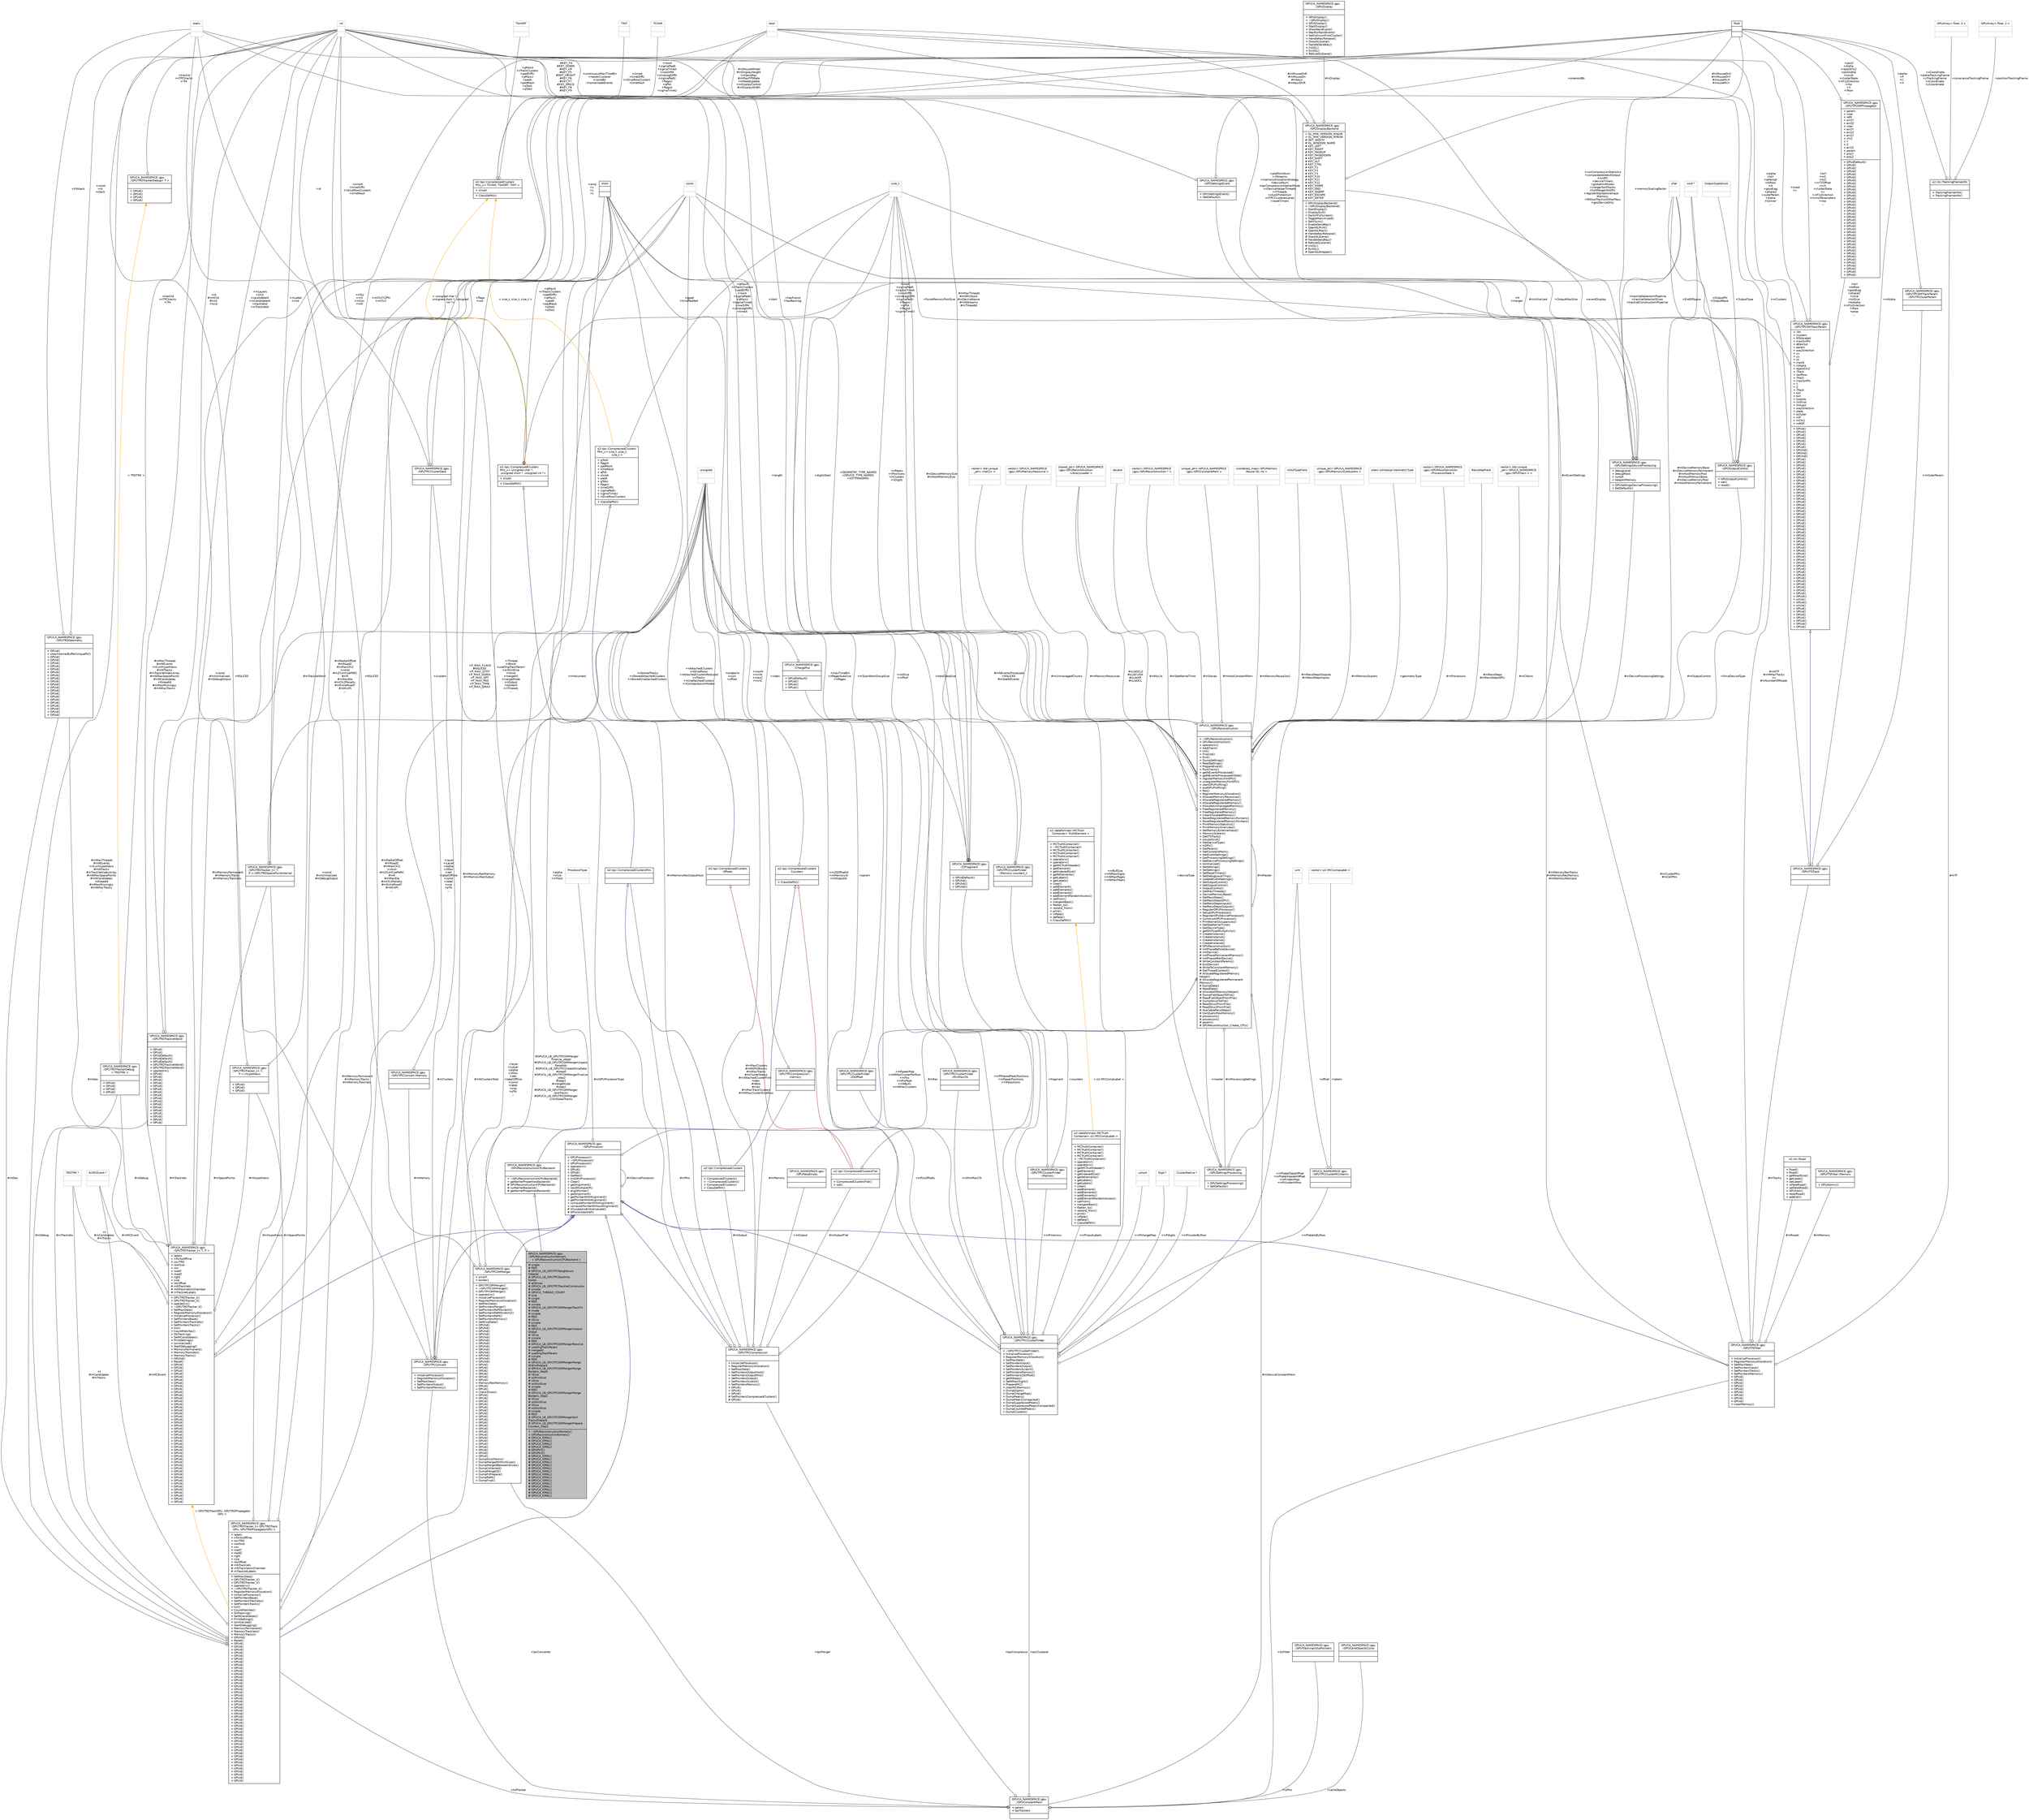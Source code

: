 digraph "GPUCA_NAMESPACE::gpu::GPUReconstructionKernels&lt; GPUReconstructionCPUBackend &gt;"
{
 // INTERACTIVE_SVG=YES
  bgcolor="transparent";
  edge [fontname="Helvetica",fontsize="10",labelfontname="Helvetica",labelfontsize="10"];
  node [fontname="Helvetica",fontsize="10",shape=record];
  Node10 [label="{GPUCA_NAMESPACE::gpu\l::GPUReconstructionKernels\l\< GPUReconstructionCPUBackend \>\n|# single\l# REG\l# GPUCA_LB_GPUTPCNeighbours\lCleaner\l# GPUCA_LB_GPUTPCStartHits\lSorter\l# allSlices\l# GPUCA_LB_GPUTPCTrackletConstructor\l# simple\l# GPUCA_THREAD_COUNT\l# size\l# single\l# REG\l# simple\l# GPUCA_LB_GPUTPCGMMergerTrackFit\l# mode\l# simple\l# REG\l# iSlice\l# simple\l# REG\l# GPUCA_LB_GPUTPCGMMergerUnpack\lGlobal\l# iSlice\l# simple\l# REG\l# GPUCA_LB_GPUTPCGMMergerResolve\l# useOrigTrackParam\l# mergeAll\l# useOrigTrackParam\l# simple\l# REG\l# GPUCA_LB_GPUTPCGMMergerMerge\lWithinPrepare\l# GPUCA_LB_GPUTPCGMMergerMerge\lBorders_step0\l# iSlice\l# withinSlice\l# iSlice\l# withinSlice\l# simple\l# REG\l# GPUCA_LB_GPUTPCGMMergerMerge\lBorders_step2\l# iSlice\l# withinSlice\l# iSlice\l# withinSlice\l# simple\l# REG\l# GPUCA_LB_GPUTPCGMMergerSort\lTracksPrepare\l# GPUCA_LB_GPUTPCGMMergerPrepare\lClusters_step1\l|+ ~GPUReconstructionKernels()\l+ GPUReconstructionKernels()\l# GPUCA_KRNL()\l# GPUCA_KRNL()\l# GPUCA_KRNL()\l# GPUCA_KRNL()\l# GPUPtr1()\l# GPUPtr2()\l# GPUCA_KRNL()\l# GPUCA_KRNL()\l# GPUCA_KRNL()\l# GPUCA_KRNL()\l# GPUCA_KRNL()\l# GPUCA_KRNL()\l# GPUCA_KRNL()\l# GPUCA_KRNL()\l# GPUCA_KRNL()\l# GPUCA_KRNL()\l# GPUCA_KRNL()\l# GPUCA_KRNL()\l# GPUCA_KRNL()\l# GPUCA_KRNL()\l}",height=0.2,width=0.4,color="black", fillcolor="grey75", style="filled", fontcolor="black"];
  Node11 -> Node10 [dir="back",color="midnightblue",fontsize="10",style="solid",arrowtail="onormal",fontname="Helvetica"];
  Node11 [label="{GPUCA_NAMESPACE::gpu\l::GPUReconstructionCPUBackend\n||+ ~GPUReconstructionCPUBackend()\l+ getKernelPropertiesBackend()\l# GPUReconstructionCPUBackend()\l# runKernelBackend()\l# getKernelPropertiesBackend()\l}",height=0.2,width=0.4,color="black",URL="$d2/d24/classGPUCA__NAMESPACE_1_1gpu_1_1GPUReconstructionCPUBackend.html"];
  Node12 -> Node11 [dir="back",color="midnightblue",fontsize="10",style="solid",arrowtail="onormal",fontname="Helvetica"];
  Node12 [label="{GPUCA_NAMESPACE::gpu\l::GPUReconstruction\n||+ ~GPUReconstruction()\l+ GPUReconstruction()\l+ operator=()\l+ AddChain()\l+ Init()\l+ Finalize()\l+ Exit()\l+ DumpSettings()\l+ ReadSettings()\l+ PrepareEvent()\l+ RunChains()\l+ getNEventsProcessed()\l+ getNEventsProcessedInStat()\l+ registerMemoryForGPU()\l+ unregisterMemoryForGPU()\l+ startGPUProfiling()\l+ endGPUProfiling()\l+ Res()\l+ RegisterMemoryAllocation()\l+ AllocateMemoryResources()\l+ AllocateRegisteredMemory()\l+ AllocateRegisteredMemory()\l+ AllocateUnmanagedMemory()\l+ FreeRegisteredMemory()\l+ FreeRegisteredMemory()\l+ ClearAllocatedMemory()\l+ ResetRegisteredMemoryPointers()\l+ ResetRegisteredMemoryPointers()\l+ PrintMemoryStatistics()\l+ PrintMemoryOverview()\l+ SetMemoryExternalInput()\l+ MemoryScalers()\l+ GetITSTraits()\l+ slavesExist()\l+ GetDeviceType()\l+ IsGPU()\l+ GetParam()\l+ GetConstantMem()\l+ GetEventSettings()\l+ GetProcessingSettings()\l+ GetDeviceProcessingSettings()\l+ IsInitialized()\l+ SetSettings()\l+ SetSettings()\l+ SetResetTimers()\l+ SetDebugLevelTmp()\l+ UpdateEventSettings()\l+ SetOutputControl()\l+ SetOutputControl()\l+ OutputControl()\l+ GetMaxThreads()\l+ DeviceMemoryBase()\l+ GetRecoSteps()\l+ GetRecoStepsGPU()\l+ GetRecoStepsInputs()\l+ GetRecoStepsOutputs()\l+ RegisterGPUProcessor()\l+ SetupGPUProcessor()\l+ RegisterGPUDeviceProcessor()\l+ ConstructGPUProcessor()\l+ PrintKernelOccupancies()\l+ GetStatKernelTime()\l+ GetDeviceType()\l+ getNIOTypeMultiplicity()\l+ CreateInstance()\l+ CreateInstance()\l+ CreateInstance()\l+ CreateInstance()\l# GPUReconstruction()\l# InitPhaseBeforeDevice()\l# InitDevice()\l# InitPhasePermanentMemory()\l# InitPhaseAfterDevice()\l# WriteConstantParams()\l# ExitDevice()\l# WriteToConstantMemory()\l# GetThreadContext()\l# AllocateRegisteredMemory\lHelper()\l# AllocateRegisteredPermanent\lMemory()\l# DumpData()\l# ReadData()\l# AllocateIOMemoryHelper()\l# DumpFlatObjectToFile()\l# ReadFlatObjectFromFile()\l# DumpStructToFile()\l# ReadStructFromFile()\l# ReadStructFromFile()\l# AvailableRecoSteps()\l# CanQueryMaxMemory()\l# processors()\l# processors()\l# param()\l# GPUReconstruction_Create_CPU()\l}",height=0.2,width=0.4,color="black",URL="$d6/df4/classGPUCA__NAMESPACE_1_1gpu_1_1GPUReconstruction.html"];
  Node13 -> Node12 [color="grey25",fontsize="10",style="solid",label=" #mUnmanagedChunks" ,arrowhead="odiamond",fontname="Helvetica"];
  Node13 [label="{vector\< std::unique\l_ptr\< char[]\> \>\n||}",height=0.2,width=0.4,color="grey75"];
  Node12 -> Node12 [color="grey25",fontsize="10",style="solid",label=" #mMaster" ,arrowhead="odiamond",fontname="Helvetica"];
  Node14 -> Node12 [color="grey25",fontsize="10",style="solid",label=" #mMemoryResources" ,arrowhead="odiamond",fontname="Helvetica"];
  Node14 [label="{vector\< GPUCA_NAMESPACE\l::gpu::GPUMemoryResource \>\n||}",height=0.2,width=0.4,color="grey75"];
  Node15 -> Node12 [color="grey25",fontsize="10",style="solid",label=" #sLibOCL2\n#sLibCUDA\n#sLibHIP\n#sLibOCL" ,arrowhead="odiamond",fontname="Helvetica"];
  Node15 [label="{shared_ptr\< GPUCA_NAMESPACE\l::gpu::GPUReconstruction\l::LibraryLoader \>\n||}",height=0.2,width=0.4,color="grey75"];
  Node16 -> Node12 [color="grey25",fontsize="10",style="solid",label=" #mStatKernelTime" ,arrowhead="odiamond",fontname="Helvetica"];
  Node16 [label="{double\n||}",height=0.2,width=0.4,color="grey75"];
  Node17 -> Node12 [color="grey25",fontsize="10",style="solid",label=" #mDeviceProcessingSettings" ,arrowhead="odiamond",fontname="Helvetica"];
  Node17 [label="{GPUCA_NAMESPACE::gpu\l::GPUSettingsDeviceProcessing\n|+ debugLevel\l+ debugMask\l+ runQA\l+ keepAllMemory\l|+ GPUSettingsDeviceProcessing()\l+ SetDefaults()\l}",height=0.2,width=0.4,color="black",URL="$dd/d45/structGPUCA__NAMESPACE_1_1gpu_1_1GPUSettingsDeviceProcessing.html"];
  Node18 -> Node17 [color="grey25",fontsize="10",style="solid",label=" +memoryScalingFactor" ,arrowhead="odiamond",fontname="Helvetica"];
  Node18 [label="{float\n||}",height=0.2,width=0.4,color="black",URL="$d4/dc3/classfloat.html"];
  Node19 -> Node17 [color="grey25",fontsize="10",style="solid",label=" +trackletSelectorInPipeline\n+trackletSelectorSlices\n+trackletConstructorInPipeline" ,arrowhead="odiamond",fontname="Helvetica"];
  Node19 [label="{char\n||}",height=0.2,width=0.4,color="grey75"];
  Node20 -> Node17 [color="grey25",fontsize="10",style="solid",label=" +forceMemoryPoolSize" ,arrowhead="odiamond",fontname="Helvetica"];
  Node20 [label="{size_t\n||}",height=0.2,width=0.4,color="grey75"];
  Node21 -> Node17 [color="grey25",fontsize="10",style="solid",label=" +platformNum\n+nStreams\n+memoryAllocationStrategy\n+deviceNum\n+tpcCompressionGatherMode\n+nDeviceHelperThreads\n+nThreads\n+stuckProtection\n+nTPCClustererLanes\n+resetTimers\n..." ,arrowhead="odiamond",fontname="Helvetica"];
  Node21 [label="{int\n||}",height=0.2,width=0.4,color="grey75"];
  Node22 -> Node17 [color="grey25",fontsize="10",style="solid",label=" +runCompressionStatistics\n+comparableDebutOutput\n+runMC\n+deviceTimers\n+globalInitMutex\n+mergerSortTracks\n+fullMergerOnGPU\n+registerStandaloneInput\lMemory\n+fitSlowTracksInOtherPass\n+gpuDeviceOnly\n..." ,arrowhead="odiamond",fontname="Helvetica"];
  Node22 [label="{bool\n||}",height=0.2,width=0.4,color="grey75"];
  Node23 -> Node17 [color="grey25",fontsize="10",style="solid",label=" +eventDisplay" ,arrowhead="odiamond",fontname="Helvetica"];
  Node23 [label="{GPUCA_NAMESPACE::gpu\l::GPUDisplayBackend\n|+ GL_MIN_VERSION_MAJOR\l+ GL_MIN_VERSION_MINOR\l# INIT_WIDTH\l# GL_WINDOW_NAME\l# KEY_LEFT\l# KEY_RIGHT\l# KEY_PAGEUP\l# KEY_PAGEDOWN\l# KEY_SHIFT\l# KEY_ALT\l# KEY_CTRL\l# KEY_F1\l# KEY_F2\l# KEY_F3\l# KEY_F10\l# KEY_F11\l# KEY_F12\l# KEY_HOME\l# KEY_END\l# KEY_INSERT\l# KEY_ESCAPE\l# KEY_ENTER\l|+ GPUDisplayBackend()\l+ ~GPUDisplayBackend()\l+ StartDisplay()\l+ DisplayExit()\l+ SwitchFullscreen()\l+ ToggleMaximized()\l+ SetVSync()\l+ EnableSendKey()\l+ OpenGLPrint()\l# OpenGLMain()\l# HandleKeyRelease()\l# DrawGLScene()\l# HandleSendKey()\l# ReSizeGLScene()\l# InitGL()\l# ExitGL()\l# OpenGLWrapper()\l}",height=0.2,width=0.4,color="black",URL="$d6/d42/classGPUCA__NAMESPACE_1_1gpu_1_1GPUDisplayBackend.html"];
  Node18 -> Node23 [color="grey25",fontsize="10",style="solid",label=" #mMouseDnX\n#mMouseDnY\n#mouseMvX\n#mouseMvY" ,arrowhead="odiamond",fontname="Helvetica"];
  Node24 -> Node23 [color="grey25",fontsize="10",style="solid",label=" #mDisplay" ,arrowhead="odiamond",fontname="Helvetica"];
  Node24 [label="{GPUCA_NAMESPACE::gpu\l::GPUDisplay\n||+ GPUDisplay()\l+ ~GPUDisplay()\l+ GPUDisplay()\l+ StartDisplay()\l+ ShowNextEvent()\l+ WaitForNextEvent()\l+ SetCollisionFirstCluster()\l+ HandleKeyRelease()\l+ DrawGLScene()\l+ HandleSendKey()\l+ InitGL()\l+ ExitGL()\l+ ReSizeGLScene()\l}",height=0.2,width=0.4,color="black",URL="$d9/dda/classGPUCA__NAMESPACE_1_1gpu_1_1GPUDisplay.html"];
  Node21 -> Node23 [color="grey25",fontsize="10",style="solid",label=" #mMouseWheel\n#mDisplayHeight\n+mSendKey\n#mMaxFPSRate\n+mNeedUpdate\n+mDisplayControl\n#mDisplayWidth" ,arrowhead="odiamond",fontname="Helvetica"];
  Node22 -> Node23 [color="grey25",fontsize="10",style="solid",label=" #mMouseDnR\n#mMouseDn\n#mKeys\n#mKeysShift" ,arrowhead="odiamond",fontname="Helvetica"];
  Node25 -> Node23 [color="grey25",fontsize="10",style="solid",label=" #KEY_F4\n#KEY_DOWN\n#KEY_UP\n#KEY_F5\n#INIT_HEIGHT\n#KEY_F6\n#KEY_F7\n#KEY_SPACE\n#KEY_F8\n#KEY_F9\n..." ,arrowhead="odiamond",fontname="Helvetica"];
  Node25 [label="{static\n||}",height=0.2,width=0.4,color="grey75"];
  Node26 -> Node12 [color="grey25",fontsize="10",style="solid",label=" #mSlaves" ,arrowhead="odiamond",fontname="Helvetica"];
  Node26 [label="{vector\< GPUCA_NAMESPACE\l::gpu::GPUReconstruction * \>\n||}",height=0.2,width=0.4,color="grey75"];
  Node27 -> Node12 [color="grey25",fontsize="10",style="solid",label=" #mHostConstantMem" ,arrowhead="odiamond",fontname="Helvetica"];
  Node27 [label="{unique_ptr\< GPUCA_NAMESPACE\l::gpu::GPUConstantMem \>\n||}",height=0.2,width=0.4,color="grey75"];
  Node28 -> Node12 [color="grey25",fontsize="10",style="solid",label=" #mMemoryReuse1to1" ,arrowhead="odiamond",fontname="Helvetica"];
  Node28 [label="{unordered_map\< GPUMemory\lReuse::ID, int \>\n||}",height=0.2,width=0.4,color="grey75"];
  Node29 -> Node12 [color="grey25",fontsize="10",style="solid",label=" #mRecoStepsOutputs\n#mRecoStepsInputs" ,arrowhead="odiamond",fontname="Helvetica"];
  Node29 [label="{InOutTypeField\n||}",height=0.2,width=0.4,color="grey75"];
  Node30 -> Node12 [color="grey25",fontsize="10",style="solid",label=" #mMemoryScalers" ,arrowhead="odiamond",fontname="Helvetica"];
  Node30 [label="{unique_ptr\< GPUCA_NAMESPACE\l::gpu::GPUMemorySizeScalers \>\n||}",height=0.2,width=0.4,color="grey75"];
  Node31 -> Node12 [color="grey25",fontsize="10",style="solid",label=" #mOutputControl" ,arrowhead="odiamond",fontname="Helvetica"];
  Node31 [label="{GPUCA_NAMESPACE::gpu\l::GPUOutputControl\n||+ GPUOutputControl()\l+ set()\l+ reset()\l}",height=0.2,width=0.4,color="black",URL="$d4/d7c/structGPUCA__NAMESPACE_1_1gpu_1_1GPUOutputControl.html"];
  Node19 -> Node31 [color="grey25",fontsize="10",style="solid",label=" +EndOfSpace" ,arrowhead="odiamond",fontname="Helvetica"];
  Node20 -> Node31 [color="grey25",fontsize="10",style="solid",label=" +OutputMaxSize" ,arrowhead="odiamond",fontname="Helvetica"];
  Node32 -> Node31 [color="grey25",fontsize="10",style="solid",label=" +OutputType" ,arrowhead="odiamond",fontname="Helvetica"];
  Node32 [label="{OutputTypeStruct\n||}",height=0.2,width=0.4,color="grey75"];
  Node33 -> Node31 [color="grey25",fontsize="10",style="solid",label=" +OutputPtr\n+OutputBase" ,arrowhead="odiamond",fontname="Helvetica"];
  Node33 [label="{void *\n||}",height=0.2,width=0.4,color="grey75"];
  Node15 -> Node12 [color="grey25",fontsize="10",style="solid",label=" #mMyLib" ,arrowhead="odiamond",fontname="Helvetica"];
  Node34 -> Node12 [color="grey25",fontsize="10",style="solid",label=" #mEventSettings" ,arrowhead="odiamond",fontname="Helvetica"];
  Node34 [label="{GPUCA_NAMESPACE::gpu\l::GPUSettingsEvent\n||+ GPUSettingsEvent()\l+ SetDefaults()\l}",height=0.2,width=0.4,color="black",URL="$d0/d50/structGPUCA__NAMESPACE_1_1gpu_1_1GPUSettingsEvent.html"];
  Node18 -> Node34 [color="grey25",fontsize="10",style="solid",label=" +solenoidBz" ,arrowhead="odiamond",fontname="Helvetica"];
  Node21 -> Node34 [color="grey25",fontsize="10",style="solid",label=" +continuousMaxTimeBin\n+needsClusterer\n+constBz\n+homemadeEvents" ,arrowhead="odiamond",fontname="Helvetica"];
  Node20 -> Node12 [color="grey25",fontsize="10",style="solid",label=" #mDeviceMemorySize\n#mHostMemorySize" ,arrowhead="odiamond",fontname="Helvetica"];
  Node35 -> Node12 [color="grey25",fontsize="10",style="solid",label=" #mDeviceConstantMem" ,arrowhead="odiamond",fontname="Helvetica"];
  Node35 [label="{GPUCA_NAMESPACE::gpu\l::GPUConstantMem\n|+ param\l+ tpcTrackers\l|}",height=0.2,width=0.4,color="black",URL="$dc/d57/structGPUCA__NAMESPACE_1_1gpu_1_1GPUConstantMem.html"];
  Node36 -> Node35 [color="grey25",fontsize="10",style="solid",label=" +tpcClusterer" ,arrowhead="odiamond",fontname="Helvetica"];
  Node36 [label="{GPUCA_NAMESPACE::gpu\l::GPUTPCClusterFinder\n||+ ~GPUTPCClusterFinder()\l+ InitializeProcessor()\l+ RegisterMemoryAllocation()\l+ SetMaxData()\l+ SetPointersInput()\l+ SetPointersOutput()\l+ SetPointersScratch()\l+ SetPointersMemory()\l+ SetPointersZSOffset()\l+ getNSteps()\l+ SetNMaxDigits()\l+ PrepareMC()\l+ clearMCMemory()\l+ DumpDigits()\l+ DumpChargeMap()\l+ DumpPeaks()\l+ DumpPeaksCompacted()\l+ DumpSuppressedPeaks()\l+ DumpSuppressedPeaksCompacted()\l+ DumpCountedPeaks()\l+ DumpClusters()\l}",height=0.2,width=0.4,color="black",URL="$da/dac/classGPUCA__NAMESPACE_1_1gpu_1_1GPUTPCClusterFinder.html"];
  Node37 -> Node36 [dir="back",color="midnightblue",fontsize="10",style="solid",arrowtail="onormal",fontname="Helvetica"];
  Node37 [label="{GPUCA_NAMESPACE::gpu\l::GPUProcessor\n||+ GPUProcessor()\l+ ~GPUProcessor()\l+ GPUProcessor()\l+ operator=()\l+ GPUd()\l+ GPUd()\l+ GetRec()\l+ InitGPUProcessor()\l+ Clear()\l+ getAlignment()\l+ nextMultipleOf()\l+ alignPointer()\l+ getAlignment()\l+ getPointerWithAlignment()\l+ getPointerWithAlignment()\l+ computePointerWithAlignment()\l+ computePointerWithoutAlignment()\l# AllocateAndInitializeLate()\l# GPUconstantref()\l}",height=0.2,width=0.4,color="black",URL="$d0/dd7/classGPUCA__NAMESPACE_1_1gpu_1_1GPUProcessor.html"];
  Node12 -> Node37 [color="grey25",fontsize="10",style="solid",label=" #mRec" ,arrowhead="odiamond",fontname="Helvetica"];
  Node37 -> Node37 [color="grey25",fontsize="10",style="solid",label=" #mDeviceProcessor" ,arrowhead="odiamond",fontname="Helvetica"];
  Node38 -> Node37 [color="grey25",fontsize="10",style="solid",label=" #mGPUProcessorType" ,arrowhead="odiamond",fontname="Helvetica"];
  Node38 [label="{ProcessorType\n||}",height=0.2,width=0.4,color="grey75"];
  Node39 -> Node36 [color="grey25",fontsize="10",style="solid",label=" +mMinMaxCN" ,arrowhead="odiamond",fontname="Helvetica"];
  Node39 [label="{GPUCA_NAMESPACE::gpu\l::GPUTPCClusterFinder\l::MinMaxCN\n||}",height=0.2,width=0.4,color="black",URL="$dc/dc6/structGPUCA__NAMESPACE_1_1gpu_1_1GPUTPCClusterFinder_1_1MinMaxCN.html"];
  Node40 -> Node39 [color="grey25",fontsize="10",style="solid",label=" +maxN\n+minN\n+maxC\n+minC" ,arrowhead="odiamond",fontname="Helvetica"];
  Node40 [label="{unsigned\n||}",height=0.2,width=0.4,color="grey75"];
  Node41 -> Node36 [color="grey25",fontsize="10",style="solid",label=" +mPmemory" ,arrowhead="odiamond",fontname="Helvetica"];
  Node41 [label="{GPUCA_NAMESPACE::gpu\l::GPUTPCClusterFinder\l::Memory\n||}",height=0.2,width=0.4,color="black",URL="$d6/d9c/structGPUCA__NAMESPACE_1_1gpu_1_1GPUTPCClusterFinder_1_1Memory.html"];
  Node42 -> Node41 [color="grey25",fontsize="10",style="solid",label=" +counters" ,arrowhead="odiamond",fontname="Helvetica"];
  Node42 [label="{GPUCA_NAMESPACE::gpu\l::GPUTPCClusterFinder\l::Memory::counters_t\n||}",height=0.2,width=0.4,color="black",URL="$d6/d42/structGPUCA__NAMESPACE_1_1gpu_1_1GPUTPCClusterFinder_1_1Memory_1_1counters__t.html"];
  Node20 -> Node42 [color="grey25",fontsize="10",style="solid",label=" +nPeaks\n+nPositions\n+nClusters\n+nDigits" ,arrowhead="odiamond",fontname="Helvetica"];
  Node40 -> Node42 [color="grey25",fontsize="10",style="solid",label=" +maxTimeBin\n+nPagesSubslice\n+nPages" ,arrowhead="odiamond",fontname="Helvetica"];
  Node43 -> Node41 [color="grey25",fontsize="10",style="solid",label=" +fragment" ,arrowhead="odiamond",fontname="Helvetica"];
  Node43 [label="{GPUCA_NAMESPACE::gpu\l::CfFragment\n||+ GPUdDefault()\l+ GPUhd()\l+ GPUhdi()\l+ GPUhdi()\l}",height=0.2,width=0.4,color="black",URL="$db/d3d/structGPUCA__NAMESPACE_1_1gpu_1_1CfFragment.html"];
  Node44 -> Node43 [color="grey25",fontsize="10",style="solid",label=" +length" ,arrowhead="odiamond",fontname="Helvetica"];
  Node44 [label="{short\n||}",height=0.2,width=0.4,color="black",URL="$dc/d10/classshort.html"];
  Node20 -> Node43 [color="grey25",fontsize="10",style="solid",label=" +digitsStart" ,arrowhead="odiamond",fontname="Helvetica"];
  Node21 -> Node43 [color="grey25",fontsize="10",style="solid",label=" +start" ,arrowhead="odiamond",fontname="Helvetica"];
  Node22 -> Node43 [color="grey25",fontsize="10",style="solid",label=" +hasFuture\n+hasBacklog" ,arrowhead="odiamond",fontname="Helvetica"];
  Node40 -> Node43 [color="grey25",fontsize="10",style="solid",label=" +index" ,arrowhead="odiamond",fontname="Helvetica"];
  Node45 -> Node36 [color="grey25",fontsize="10",style="solid",label=" +mPfilteredPeakPositions\n+mPpeakPositions\n+mPpositions" ,arrowhead="odiamond",fontname="Helvetica"];
  Node45 [label="{GPUCA_NAMESPACE::gpu\l::ChargePos\n||+ GPUdDefault()\l+ GPUdi()\l+ GPUdi()\l+ GPUdi()\l}",height=0.2,width=0.4,color="black",URL="$dd/d68/structGPUCA__NAMESPACE_1_1gpu_1_1ChargePos.html"];
  Node44 -> Node45 [color="grey25",fontsize="10",style="solid",label=" +gpad\n+timePadded" ,arrowhead="odiamond",fontname="Helvetica"];
  Node44 -> Node36 [color="grey25",fontsize="10",style="solid",label=" +mZSOffsetId\n+mMemoryId\n+mOutputId" ,arrowhead="odiamond",fontname="Helvetica"];
  Node46 -> Node36 [color="grey25",fontsize="10",style="solid",label=" +mPinputLabels" ,arrowhead="odiamond",fontname="Helvetica"];
  Node46 [label="{o2::dataformats::MCTruth\lContainer\< o2::MCCompLabel \>\n||+ MCTruthContainer()\l+ MCTruthContainer()\l+ MCTruthContainer()\l+ MCTruthContainer()\l+ ~MCTruthContainer()\l+ operator=()\l+ operator=()\l+ getMCTruthHeader()\l+ getElement()\l+ getIndexedSize()\l+ getNElements()\l+ getLabels()\l+ getLabels()\l+ clear()\l+ addElement()\l+ addElements()\l+ addElements()\l+ addElementRandomAccess()\l+ setFrom()\l+ mergeAtBack()\l+ flatten_to()\l+ restore_from()\l+ print()\l+ inflate()\l+ deflate()\l+ ClassDefNV()\l}",height=0.2,width=0.4,color="black",URL="$dc/daa/classo2_1_1dataformats_1_1MCTruthContainer.html"];
  Node47 -> Node46 [dir="back",color="orange",fontsize="10",style="solid",label=" \< o2::MCCompLabel \>" ,fontname="Helvetica"];
  Node47 [label="{o2::dataformats::MCTruth\lContainer\< TruthElement \>\n||+ MCTruthContainer()\l+ ~MCTruthContainer()\l+ MCTruthContainer()\l+ MCTruthContainer()\l+ MCTruthContainer()\l+ operator=()\l+ operator=()\l+ getMCTruthHeader()\l+ getElement()\l+ getIndexedSize()\l+ getNElements()\l+ getLabels()\l+ getLabels()\l+ clear()\l+ addElement()\l+ addElements()\l+ addElements()\l+ addElementRandomAccess()\l+ setFrom()\l+ mergeAtBack()\l+ flatten_to()\l+ restore_from()\l+ print()\l+ inflate()\l+ deflate()\l+ ClassDefNV()\l}",height=0.2,width=0.4,color="black",URL="$dc/daa/classo2_1_1dataformats_1_1MCTruthContainer.html",tooltip="A container to hold and manage MC truth information/labels. "];
  Node20 -> Node36 [color="grey25",fontsize="10",style="solid",label=" +mBufSize\n+mNMaxDigits\n+mNMaxPages\n+mNMaxPeaks" ,arrowhead="odiamond",fontname="Helvetica"];
  Node48 -> Node36 [color="grey25",fontsize="10",style="solid",label=" +mPchargeMap" ,arrowhead="odiamond",fontname="Helvetica"];
  Node48 [label="{ushort\n||}",height=0.2,width=0.4,color="grey75"];
  Node49 -> Node36 [color="grey25",fontsize="10",style="solid",label=" +mPdigits" ,arrowhead="odiamond",fontname="Helvetica"];
  Node49 [label="{Digit *\n||}",height=0.2,width=0.4,color="grey75"];
  Node21 -> Node36 [color="grey25",fontsize="10",style="solid",label=" +mISlice\n+mPbuf" ,arrowhead="odiamond",fontname="Helvetica"];
  Node50 -> Node36 [color="grey25",fontsize="10",style="solid",label=" +mPzsOffsets" ,arrowhead="odiamond",fontname="Helvetica"];
  Node50 [label="{GPUCA_NAMESPACE::gpu\l::GPUTPCClusterFinder\l::ZSOffset\n||}",height=0.2,width=0.4,color="black",URL="$da/d0d/structGPUCA__NAMESPACE_1_1gpu_1_1GPUTPCClusterFinder_1_1ZSOffset.html"];
  Node40 -> Node50 [color="grey25",fontsize="10",style="solid",label=" +endpoint\n+num\n+offset" ,arrowhead="odiamond",fontname="Helvetica"];
  Node51 -> Node36 [color="grey25",fontsize="10",style="solid",label=" +mPlabelDataOffset\n+mPlabelHeaderOffset\n+mPindexMap\n+mPclusterInRow" ,arrowhead="odiamond",fontname="Helvetica"];
  Node51 [label="{uint\n||}",height=0.2,width=0.4,color="grey75"];
  Node25 -> Node36 [color="grey25",fontsize="10",style="solid",label=" +mScanWorkGroupSize" ,arrowhead="odiamond",fontname="Helvetica"];
  Node52 -> Node36 [color="grey25",fontsize="10",style="solid",label=" +mPclusterByRow" ,arrowhead="odiamond",fontname="Helvetica"];
  Node52 [label="{ClusterNative *\n||}",height=0.2,width=0.4,color="grey75"];
  Node40 -> Node36 [color="grey25",fontsize="10",style="solid",label=" +mPpeakMap\n+mNMaxClusterPerRow\n+mPzs\n+mPisPeak\n+mNBufs\n+mNMaxClusters" ,arrowhead="odiamond",fontname="Helvetica"];
  Node53 -> Node36 [color="grey25",fontsize="10",style="solid",label=" +mPlabelsByRow" ,arrowhead="odiamond",fontname="Helvetica"];
  Node53 [label="{GPUCA_NAMESPACE::gpu\l::GPUTPCClusterMCInterim\n||}",height=0.2,width=0.4,color="black",URL="$d4/d0e/structGPUCA__NAMESPACE_1_1gpu_1_1GPUTPCClusterMCInterim.html"];
  Node54 -> Node53 [color="grey25",fontsize="10",style="solid",label=" +labels" ,arrowhead="odiamond",fontname="Helvetica"];
  Node54 [label="{vector\< o2::MCCompLabel \>\n||}",height=0.2,width=0.4,color="grey75"];
  Node51 -> Node53 [color="grey25",fontsize="10",style="solid",label=" +offset" ,arrowhead="odiamond",fontname="Helvetica"];
  Node55 -> Node35 [color="grey25",fontsize="10",style="solid",label=" +itsFitter" ,arrowhead="odiamond",fontname="Helvetica"];
  Node55 [label="{GPUCA_NAMESPACE::gpu\l::GPUITSFitter\n||+ InitializeProcessor()\l+ RegisterMemoryAllocation()\l+ SetMaxData()\l+ SetPointersInput()\l+ SetPointersTracks()\l+ SetPointersMemory()\l+ GPUd()\l+ GPUd()\l+ GPUd()\l+ GPUd()\l+ GPUd()\l+ GPUd()\l+ GPUd()\l+ GPUd()\l+ GPUd()\l+ clearMemory()\l}",height=0.2,width=0.4,color="black",URL="$d8/df8/classGPUCA__NAMESPACE_1_1gpu_1_1GPUITSFitter.html"];
  Node37 -> Node55 [dir="back",color="midnightblue",fontsize="10",style="solid",arrowtail="onormal",fontname="Helvetica"];
  Node56 -> Node55 [color="grey25",fontsize="10",style="solid",label=" #mRoads" ,arrowhead="odiamond",fontname="Helvetica"];
  Node56 [label="{o2::its::Road\n||+ Road()\l+ Road()\l+ getRoadSize()\l+ getLabel()\l+ setLabel()\l+ isFakeRoad()\l+ setFakeRoad()\l+ GPUhdni()\l+ resetRoad()\l+ addCell()\l}",height=0.2,width=0.4,color="black",URL="$d2/d7f/classo2_1_1its_1_1Road.html"];
  Node57 -> Node55 [color="grey25",fontsize="10",style="solid",label=" #mMemory" ,arrowhead="odiamond",fontname="Helvetica"];
  Node57 [label="{GPUCA_NAMESPACE::gpu\l::GPUITSFitter::Memory\n||+ GPUAtomic()\l}",height=0.2,width=0.4,color="black",URL="$dc/ddc/structGPUCA__NAMESPACE_1_1gpu_1_1GPUITSFitter_1_1Memory.html"];
  Node58 -> Node55 [color="grey25",fontsize="10",style="solid",label=" #mTF" ,arrowhead="odiamond",fontname="Helvetica"];
  Node58 [label="{o2::its::TrackingFrameInfo\n||+ TrackingFrameInfo()\l+ TrackingFrameInfo()\l}",height=0.2,width=0.4,color="black",URL="$d2/d5f/structo2_1_1its_1_1TrackingFrameInfo.html"];
  Node59 -> Node58 [color="grey25",fontsize="10",style="solid",label=" +covarianceTrackingFrame" ,arrowhead="odiamond",fontname="Helvetica"];
  Node59 [label="{GPUArray\< float, 3 \>\n||}",height=0.2,width=0.4,color="grey75"];
  Node60 -> Node58 [color="grey25",fontsize="10",style="solid",label=" +positionTrackingFrame" ,arrowhead="odiamond",fontname="Helvetica"];
  Node60 [label="{GPUArray\< float, 2 \>\n||}",height=0.2,width=0.4,color="grey75"];
  Node18 -> Node58 [color="grey25",fontsize="10",style="solid",label=" +xCoordinate\n+alphaTrackingFrame\n+xTrackingFrame\n+zCoordinate\n+yCoordinate" ,arrowhead="odiamond",fontname="Helvetica"];
  Node44 -> Node55 [color="grey25",fontsize="10",style="solid",label=" #mMemoryResTracks\n#mMemoryResMemory\n#mMemoryResInput" ,arrowhead="odiamond",fontname="Helvetica"];
  Node21 -> Node55 [color="grey25",fontsize="10",style="solid",label=" #mNTF\n#mNMaxTracks\n+v\n#mNumberOfRoads" ,arrowhead="odiamond",fontname="Helvetica"];
  Node61 -> Node55 [color="grey25",fontsize="10",style="solid",label=" #mTracks" ,arrowhead="odiamond",fontname="Helvetica"];
  Node61 [label="{GPUCA_NAMESPACE::gpu\l::GPUITSTrack\n||}",height=0.2,width=0.4,color="black",URL="$dc/d9a/classGPUCA__NAMESPACE_1_1gpu_1_1GPUITSTrack.html"];
  Node62 -> Node61 [dir="back",color="midnightblue",fontsize="10",style="solid",arrowtail="onormal",fontname="Helvetica"];
  Node62 [label="{GPUCA_NAMESPACE::gpu\l::GPUTPCGMTrackParam\n|+ iTrk\l+ clusters\l+ NTolerated\l+ maxSinPhi\l+ dEdxOut\l+ param\l+ wayDirection\l+ xx\l+ yy\l+ zz\l+ maxN\l+ clAlpha\l+ rejectChi2\l+ iTrack\l+ lastRow\l+ iTrack\l+ maxSinPhi\l+ Y\l+ Z\l+ iTrack\l+ toX\l+ toX\l+ loopIdx\l+ ihitFirst\l+ ihitLast\l+ wayDirection\l+ state\l+ tzOuter\l+ mP\l+ mChi2\l+ mNDF\l|+ GPUd()\l+ GPUd()\l+ GPUd()\l+ GPUd()\l+ GPUd()\l+ GPUd()\l+ GPUd()\l+ GPUhd()\l+ GPUhd()\l+ GPUhd()\l+ GPUd()\l+ GPUd()\l+ GPUd()\l+ GPUd()\l+ GPUd()\l+ GPUd()\l+ GPUd()\l+ GPUd()\l+ GPUd()\l+ GPUd()\l+ GPUd()\l+ GPUd()\l+ GPUd()\l+ GPUd()\l+ GPUd()\l+ GPUd()\l+ GPUd()\l+ GPUd()\l+ GPUd()\l+ GPUd()\l+ GPUd()\l+ GPUd()\l+ GPUd()\l+ GPUd()\l+ GPUd()\l+ GPUd()\l+ GPUd()\l+ GPUd()\l+ GPUd()\l+ GPUd()\l+ GPUd()\l+ GPUd()\l+ GPUd()\l+ GPUd()\l+ GPUd()\l+ GPUd()\l+ GPUd()\l+ GPUd()\l+ GPUd()\l+ GPUd()\l+ GPUd()\l+ GPUd()\l+ GPUd()\l+ GPUd()\l+ GPUd()\l+ GPUdi()\l+ while()\l+ GPUdi()\l+ while()\l+ GPUd()\l+ GPUd()\l+ GPUd()\l+ GPUd()\l+ GPUdi()\l+ GPUdi()\l+ GPUd()\l}",height=0.2,width=0.4,color="black",URL="$df/df6/classGPUCA__NAMESPACE_1_1gpu_1_1GPUTPCGMTrackParam.html"];
  Node63 -> Node62 [color="grey25",fontsize="10",style="solid",label=" +toY\n+toRow\n+goodLeg\n+phase2\n+slice\n+toSlice\n+toAlpha\n+inFlyDirection\n+iRow\n+prop\n..." ,arrowhead="odiamond",fontname="Helvetica"];
  Node63 [label="{GPUCA_NAMESPACE::gpu\l::GPUTPCGMPropagator\n|+ param\l+ inter\l+ refit\l+ err2Y\l+ err2Z\l+ inter\l+ err2Y\l+ err2Z\l+ err2Y\l+ chiZ\l+ Y\l+ Z\l+ err2Z\l+ param\l+ projY\l+ projZ\l|+ GPUdDefault()\l+ GPUd()\l+ GPUd()\l+ GPUd()\l+ GPUd()\l+ GPUd()\l+ GPUd()\l+ GPUd()\l+ GPUd()\l+ GPUd()\l+ GPUd()\l+ GPUd()\l+ GPUd()\l+ GPUd()\l+ GPUd()\l+ GPUd()\l+ GPUd()\l+ GPUd()\l+ GPUd()\l+ GPUd()\l+ GPUd()\l+ GPUd()\l+ GPUd()\l+ GPUd()\l+ GPUd()\l+ GPUd()\l+ GPUd()\l+ GPUd()\l+ GPUd()\l+ GPUd()\l+ GPUd()\l+ GPUd()\l+ GPUd()\l+ GPUd()\l+ GPUd()\l+ GPUd()\l+ GPUd()\l+ GPUd()\l}",height=0.2,width=0.4,color="black",URL="$d8/d01/classGPUCA__NAMESPACE_1_1gpu_1_1GPUTPCGMPropagator.html"];
  Node18 -> Node63 [color="grey25",fontsize="10",style="solid",label=" +posZ\n+Alpha\n+rejectChi2\n+posAlpha\n+const\n+clusterState\n+inFlyDirection\n+rho\n+X\n+iRow\n..." ,arrowhead="odiamond",fontname="Helvetica"];
  Node18 -> Node62 [color="grey25",fontsize="10",style="solid",label=" +toY\n+mC\n+toZ\n+mTZOffset\n+mX\n+clusterState\n+v\n+inFlyDirection\n+mirrorParameters\n+row\n..." ,arrowhead="odiamond",fontname="Helvetica"];
  Node21 -> Node62 [color="grey25",fontsize="10",style="solid",label=" +alpha\n+toY\n+attempt\n+toRow\n+N\n+goodLeg\n+phase2\n+outerParam\n+Alpha\n+tzInner\n..." ,arrowhead="odiamond",fontname="Helvetica"];
  Node22 -> Node62 [color="grey25",fontsize="10",style="solid",label=" +mask\n+v" ,arrowhead="odiamond",fontname="Helvetica"];
  Node64 -> Node62 [color="grey25",fontsize="10",style="solid",label=" +N\n+merger" ,arrowhead="odiamond",fontname="Helvetica"];
  Node64 [label="{const\n||}",height=0.2,width=0.4,color="grey75"];
  Node18 -> Node61 [color="grey25",fontsize="10",style="solid",label=" +mAlpha" ,arrowhead="odiamond",fontname="Helvetica"];
  Node21 -> Node61 [color="grey25",fontsize="10",style="solid",label=" +mClusters" ,arrowhead="odiamond",fontname="Helvetica"];
  Node65 -> Node61 [color="grey25",fontsize="10",style="solid",label=" +mOuterParam" ,arrowhead="odiamond",fontname="Helvetica"];
  Node65 [label="{GPUCA_NAMESPACE::gpu\l::GPUTPCGMTrackParam\l::GPUTPCOuterParam\n||}",height=0.2,width=0.4,color="black",URL="$d3/d23/structGPUCA__NAMESPACE_1_1gpu_1_1GPUTPCGMTrackParam_1_1GPUTPCOuterParam.html"];
  Node18 -> Node65 [color="grey25",fontsize="10",style="solid",label=" +alpha\n+P\n+C\n+X" ,arrowhead="odiamond",fontname="Helvetica"];
  Node64 -> Node55 [color="grey25",fontsize="10",style="solid",label=" #mClusterPtrs\n#mCellPtrs" ,arrowhead="odiamond",fontname="Helvetica"];
  Node66 -> Node35 [color="grey25",fontsize="10",style="solid",label=" +ioPtrs" ,arrowhead="odiamond",fontname="Helvetica"];
  Node66 [label="{GPUCA_NAMESPACE::gpu\l::GPUTrackingInOutPointers\n||}",height=0.2,width=0.4,color="black",URL="$d2/d7f/structGPUCA__NAMESPACE_1_1gpu_1_1GPUTrackingInOutPointers.html"];
  Node67 -> Node35 [color="grey25",fontsize="10",style="solid",label=" +tpcConverter" ,arrowhead="odiamond",fontname="Helvetica"];
  Node67 [label="{GPUCA_NAMESPACE::gpu\l::GPUTPCConvert\n||+ InitializeProcessor()\l+ RegisterMemoryAllocation()\l+ SetMaxData()\l+ SetPointersOutput()\l+ SetPointersMemory()\l}",height=0.2,width=0.4,color="black",URL="$d3/d6f/classGPUCA__NAMESPACE_1_1gpu_1_1GPUTPCConvert.html"];
  Node37 -> Node67 [dir="back",color="midnightblue",fontsize="10",style="solid",arrowtail="onormal",fontname="Helvetica"];
  Node44 -> Node67 [color="grey25",fontsize="10",style="solid",label=" #mMemoryResMemory\n#mMemoryResOutput" ,arrowhead="odiamond",fontname="Helvetica"];
  Node68 -> Node67 [color="grey25",fontsize="10",style="solid",label=" #mClusters" ,arrowhead="odiamond",fontname="Helvetica"];
  Node68 [label="{GPUCA_NAMESPACE::gpu\l::GPUTPCClusterData\n||}",height=0.2,width=0.4,color="black",URL="$de/d16/structGPUCA__NAMESPACE_1_1gpu_1_1GPUTPCClusterData.html"];
  Node18 -> Node68 [color="grey25",fontsize="10",style="solid",label=" +amp\n+x\n+y\n+z" ,arrowhead="odiamond",fontname="Helvetica"];
  Node44 -> Node68 [color="grey25",fontsize="10",style="solid",label=" +flags\n+row" ,arrowhead="odiamond",fontname="Helvetica"];
  Node21 -> Node68 [color="grey25",fontsize="10",style="solid",label=" +id" ,arrowhead="odiamond",fontname="Helvetica"];
  Node69 -> Node67 [color="grey25",fontsize="10",style="solid",label=" #mMemory" ,arrowhead="odiamond",fontname="Helvetica"];
  Node69 [label="{GPUCA_NAMESPACE::gpu\l::GPUTPCConvert::Memory\n||}",height=0.2,width=0.4,color="black",URL="$d4/d0e/structGPUCA__NAMESPACE_1_1gpu_1_1GPUTPCConvert_1_1Memory.html"];
  Node68 -> Node69 [color="grey25",fontsize="10",style="solid",label=" +clusters" ,arrowhead="odiamond",fontname="Helvetica"];
  Node40 -> Node67 [color="grey25",fontsize="10",style="solid",label=" #mNClustersTotal" ,arrowhead="odiamond",fontname="Helvetica"];
  Node25 -> Node67 [color="grey25",fontsize="10",style="solid",label=" +NSLICES" ,arrowhead="odiamond",fontname="Helvetica"];
  Node70 -> Node35 [color="grey25",fontsize="10",style="solid",label=" +trdTracker" ,arrowhead="odiamond",fontname="Helvetica"];
  Node70 [label="{GPUCA_NAMESPACE::gpu\l::GPUTRDTracker_t\< GPUTRDTrack\lGPU, GPUTRDPropagatorGPU \>\n|+ labels\l+ nTrkltsOffline\l+ covTRD\l+ rowSize\l+ cov\l+ roadY\l+ roadZ\l+ right\l+ size\l+ idxOffset\l# mNTracklets\l# mNTrackletsInChamber\l# mTrackletLabels\l|+ SetMaxData()\l+ GPUTRDTracker_t()\l+ GPUTRDTracker_t()\l+ operator=()\l+ ~GPUTRDTracker_t()\l+ RegisterMemoryAllocation()\l+ InitializeProcessor()\l+ SetPointersBase()\l+ SetPointersTracklets()\l+ SetPointersTracks()\l+ Init()\l+ CountMatches()\l+ DoTracking()\l+ SetNCandidates()\l+ PrintSettings()\l+ IsInitialized()\l+ StartDebugging()\l+ MemoryPermanent()\l+ MemoryTracklets()\l+ MemoryTracks()\l+ GPUhd()\l+ Reset()\l+ GPUd()\l+ GPUd()\l+ GPUd()\l+ GPUd()\l+ GPUd()\l+ GPUd()\l+ GPUd()\l+ GPUd()\l+ GPUd()\l+ GPUd()\l+ GPUd()\l+ GPUd()\l+ GPUd()\l+ GPUd()\l+ GPUd()\l+ GPUd()\l+ GPUd()\l+ GPUd()\l+ GPUd()\l+ GPUd()\l+ GPUd()\l+ GPUd()\l+ GPUd()\l+ GPUd()\l+ GPUd()\l+ GPUd()\l+ GPUd()\l+ GPUd()\l+ GPUd()\l+ GPUd()\l+ GPUd()\l+ GPUd()\l+ GPUd()\l+ GPUd()\l+ GPUd()\l+ GPUd()\l+ GPUd()\l+ GPUd()\l+ GPUd()\l+ GPUd()\l+ GPUd()\l+ GPUd()\l+ GPUd()\l+ GPUd()\l+ GPUd()\l+ GPUd()\l}",height=0.2,width=0.4,color="black",URL="$db/db5/classGPUCA__NAMESPACE_1_1gpu_1_1GPUTRDTracker__t.html"];
  Node37 -> Node70 [dir="back",color="midnightblue",fontsize="10",style="solid",arrowtail="onormal",fontname="Helvetica"];
  Node71 -> Node70 [color="grey25",fontsize="10",style="solid",label=" #mDebug" ,arrowhead="odiamond",fontname="Helvetica"];
  Node71 [label="{GPUCA_NAMESPACE::gpu\l::GPUTRDTrackerDebug\l\< TRDTRK \>\n||+ GPUd()\l+ GPUd()\l+ GPUd()\l+ GPUd()\l}",height=0.2,width=0.4,color="black",URL="$dd/d07/classGPUCA__NAMESPACE_1_1gpu_1_1GPUTRDTrackerDebug.html"];
  Node21 -> Node71 [color="grey25",fontsize="10",style="solid",label=" +trackId\n+nTPCtracks\n+iTrk" ,arrowhead="odiamond",fontname="Helvetica"];
  Node72 -> Node71 [dir="back",color="orange",fontsize="10",style="solid",label=" \< TRDTRK \>" ,fontname="Helvetica"];
  Node72 [label="{GPUCA_NAMESPACE::gpu\l::GPUTRDTrackerDebug\< T \>\n||+ GPUd()\l+ GPUd()\l+ GPUd()\l+ GPUd()\l}",height=0.2,width=0.4,color="black",URL="$dd/d07/classGPUCA__NAMESPACE_1_1gpu_1_1GPUTRDTrackerDebug.html"];
  Node21 -> Node72 [color="grey25",fontsize="10",style="solid",label=" +trackId\n+nTPCtracks\n+iTrk" ,arrowhead="odiamond",fontname="Helvetica"];
  Node73 -> Node70 [color="grey25",fontsize="10",style="solid",label=" #mGeo" ,arrowhead="odiamond",fontname="Helvetica"];
  Node73 [label="{GPUCA_NAMESPACE::gpu\l::GPUTRDGeometry\n||+ GPUd()\l+ clearInternalBufferUniquePtr()\l+ GPUd()\l+ GPUd()\l+ GPUd()\l+ GPUd()\l+ GPUd()\l+ GPUd()\l+ GPUd()\l+ GPUd()\l+ GPUd()\l+ GPUd()\l+ GPUd()\l+ GPUd()\l+ GPUd()\l+ GPUd()\l+ GPUd()\l+ GPUd()\l+ GPUd()\l+ GPUd()\l+ GPUd()\l+ GPUd()\l}",height=0.2,width=0.4,color="black",URL="$d8/d19/classGPUCA__NAMESPACE_1_1gpu_1_1GPUTRDGeometry.html"];
  Node21 -> Node73 [color="grey25",fontsize="10",style="solid",label=" +const\n+st\n+stack" ,arrowhead="odiamond",fontname="Helvetica"];
  Node25 -> Node73 [color="grey25",fontsize="10",style="solid",label=" +kNstack" ,arrowhead="odiamond",fontname="Helvetica"];
  Node74 -> Node70 [color="grey25",fontsize="10",style="solid",label=" #mTracklets" ,arrowhead="odiamond",fontname="Helvetica"];
  Node74 [label="{GPUCA_NAMESPACE::gpu\l::GPUTRDTrackletWord\n||+ GPUd()\l+ GPUd()\l+ GPUdDefault()\l+ GPUdDefault()\l+ GPUdDefault()\l+ GPUTRDTrackletWord()\l+ GPUTRDTrackletWord()\l+ operator=()\l+ GPUd()\l+ GPUd()\l+ GPUd()\l+ GPUd()\l+ GPUd()\l+ GPUd()\l+ GPUd()\l+ GPUd()\l+ GPUd()\l+ GPUd()\l+ GPUd()\l+ GPUd()\l+ GPUd()\l+ GPUd()\l+ GPUd()\l+ GPUd()\l+ GPUd()\l}",height=0.2,width=0.4,color="black",URL="$d6/d2b/classGPUCA__NAMESPACE_1_1gpu_1_1GPUTRDTrackletWord.html"];
  Node21 -> Node74 [color="grey25",fontsize="10",style="solid",label=" +id\n#mHCId\n#mId\n+hcid" ,arrowhead="odiamond",fontname="Helvetica"];
  Node40 -> Node74 [color="grey25",fontsize="10",style="solid",label=" #mTrackletWord" ,arrowhead="odiamond",fontname="Helvetica"];
  Node75 -> Node70 [color="grey25",fontsize="10",style="solid",label=" #mHypothesis" ,arrowhead="odiamond",fontname="Helvetica"];
  Node75 [label="{GPUCA_NAMESPACE::gpu\l::GPUTRDTracker_t\< T,\l P \>::Hypothesis\n||+ GPUd()\l+ GPUd()\l+ GPUd()\l}",height=0.2,width=0.4,color="black",URL="$d5/dab/structGPUCA__NAMESPACE_1_1gpu_1_1GPUTRDTracker__t_1_1Hypothesis.html"];
  Node18 -> Node75 [color="grey25",fontsize="10",style="solid",label=" +mChi2YZPhi\n+mChi2" ,arrowhead="odiamond",fontname="Helvetica"];
  Node21 -> Node75 [color="grey25",fontsize="10",style="solid",label=" +mLayers\n+chi2\n+candidateId\n+mCandidateId\n+trackletId\n+mTrackletId" ,arrowhead="odiamond",fontname="Helvetica"];
  Node44 -> Node70 [color="grey25",fontsize="10",style="solid",label=" #mMemoryPermanent\n#mMemoryTracks\n#mMemoryTracklets" ,arrowhead="odiamond",fontname="Helvetica"];
  Node18 -> Node70 [color="grey25",fontsize="10",style="solid",label=" #mRadialOffset\n#mRoadZ\n#mMaxChi2\n+const\n#mZCorrCoefNRC\n#mR\n#mMaxEta\n#mChi2Penalty\n#mExtraRoadY\n#mMinPt\n..." ,arrowhead="odiamond",fontname="Helvetica"];
  Node76 -> Node70 [color="grey25",fontsize="10",style="solid",label=" +t\n#mCandidates\n#mTracks" ,arrowhead="odiamond",fontname="Helvetica"];
  Node76 [label="{TRDTRK *\n||}",height=0.2,width=0.4,color="grey75"];
  Node21 -> Node70 [color="grey25",fontsize="10",style="solid",label=" #mMaxThreads\n#mNEvents\n+nCurrHypothesis\n#mNTracks\n#mTrackletIndexArray\n#mNMaxSpacePoints\n#mNCandidates\n+threadId\n#mMaxMissingLy\n#mNMaxTracks\n..." ,arrowhead="odiamond",fontname="Helvetica"];
  Node22 -> Node70 [color="grey25",fontsize="10",style="solid",label=" +const\n#mIsInitialized\n#mDebugOutput" ,arrowhead="odiamond",fontname="Helvetica"];
  Node64 -> Node70 [color="grey25",fontsize="10",style="solid",label=" +layer\n+iLayer\n+alpha\n+zMax\n+det\n+labelOffline\n+const\n+label\n+snp\n+pTrk\n..." ,arrowhead="odiamond",fontname="Helvetica"];
  Node77 -> Node70 [color="grey25",fontsize="10",style="solid",label=" #mMCEvent" ,arrowhead="odiamond",fontname="Helvetica"];
  Node77 [label="{AliMCEvent *\n||}",height=0.2,width=0.4,color="grey75"];
  Node78 -> Node70 [color="grey25",fontsize="10",style="solid",label=" #mSpacePoints" ,arrowhead="odiamond",fontname="Helvetica"];
  Node78 [label="{GPUCA_NAMESPACE::gpu\l::GPUTRDTracker_t\< T,\l P \>::GPUTRDSpacePointInternal\n||}",height=0.2,width=0.4,color="black",URL="$db/dd7/structGPUCA__NAMESPACE_1_1gpu_1_1GPUTRDTracker__t_1_1GPUTRDSpacePointInternal.html"];
  Node18 -> Node78 [color="grey25",fontsize="10",style="solid",label=" +mDy\n+mX\n+mCov\n+mR" ,arrowhead="odiamond",fontname="Helvetica"];
  Node21 -> Node78 [color="grey25",fontsize="10",style="solid",label=" +mLabel\n+mId" ,arrowhead="odiamond",fontname="Helvetica"];
  Node40 -> Node78 [color="grey25",fontsize="10",style="solid",label=" +mVolumeId" ,arrowhead="odiamond",fontname="Helvetica"];
  Node79 -> Node70 [dir="back",color="orange",fontsize="10",style="solid",label=" \< GPUTRDTrackGPU, GPUTRDPropagator\lGPU \>" ,fontname="Helvetica"];
  Node79 [label="{GPUCA_NAMESPACE::gpu\l::GPUTRDTracker_t\< T, P \>\n|+ labels\l+ nTrkltsOffline\l+ covTRD\l+ rowSize\l+ cov\l+ roadY\l+ roadZ\l+ right\l+ size\l+ idxOffset\l# mNTracklets\l# mNTrackletsInChamber\l# mTrackletLabels\l|+ GPUTRDTracker_t()\l+ GPUTRDTracker_t()\l+ operator=()\l+ ~GPUTRDTracker_t()\l+ SetMaxData()\l+ RegisterMemoryAllocation()\l+ InitializeProcessor()\l+ SetPointersBase()\l+ SetPointersTracklets()\l+ SetPointersTracks()\l+ Init()\l+ CountMatches()\l+ DoTracking()\l+ SetNCandidates()\l+ PrintSettings()\l+ IsInitialized()\l+ StartDebugging()\l+ MemoryPermanent()\l+ MemoryTracklets()\l+ MemoryTracks()\l+ GPUhd()\l+ Reset()\l+ GPUd()\l+ GPUd()\l+ GPUd()\l+ GPUd()\l+ GPUd()\l+ GPUd()\l+ GPUd()\l+ GPUd()\l+ GPUd()\l+ GPUd()\l+ GPUd()\l+ GPUd()\l+ GPUd()\l+ GPUd()\l+ GPUd()\l+ GPUd()\l+ GPUd()\l+ GPUd()\l+ GPUd()\l+ GPUd()\l+ GPUd()\l+ GPUd()\l+ GPUd()\l+ GPUd()\l+ GPUd()\l+ GPUd()\l+ GPUd()\l+ GPUd()\l+ GPUd()\l+ GPUd()\l+ GPUd()\l+ GPUd()\l+ GPUd()\l+ GPUd()\l+ GPUd()\l+ GPUd()\l+ GPUd()\l+ GPUd()\l+ GPUd()\l+ GPUd()\l+ GPUd()\l+ GPUd()\l+ GPUd()\l+ GPUd()\l+ GPUd()\l+ GPUd()\l}",height=0.2,width=0.4,color="black",URL="$db/db5/classGPUCA__NAMESPACE_1_1gpu_1_1GPUTRDTracker__t.html"];
  Node37 -> Node79 [dir="back",color="midnightblue",fontsize="10",style="solid",arrowtail="onormal",fontname="Helvetica"];
  Node71 -> Node79 [color="grey25",fontsize="10",style="solid",label=" #mDebug" ,arrowhead="odiamond",fontname="Helvetica"];
  Node73 -> Node79 [color="grey25",fontsize="10",style="solid",label=" #mGeo" ,arrowhead="odiamond",fontname="Helvetica"];
  Node74 -> Node79 [color="grey25",fontsize="10",style="solid",label=" #mTracklets" ,arrowhead="odiamond",fontname="Helvetica"];
  Node75 -> Node79 [color="grey25",fontsize="10",style="solid",label=" #mHypothesis" ,arrowhead="odiamond",fontname="Helvetica"];
  Node44 -> Node79 [color="grey25",fontsize="10",style="solid",label=" #mMemoryPermanent\n#mMemoryTracks\n#mMemoryTracklets" ,arrowhead="odiamond",fontname="Helvetica"];
  Node18 -> Node79 [color="grey25",fontsize="10",style="solid",label=" #mRadialOffset\n#mRoadZ\n#mMaxChi2\n+const\n#mZCorrCoefNRC\n#mR\n#mMaxEta\n#mChi2Penalty\n#mExtraRoadY\n#mMinPt\n..." ,arrowhead="odiamond",fontname="Helvetica"];
  Node76 -> Node79 [color="grey25",fontsize="10",style="solid",label=" +t\n#mCandidates\n#mTracks" ,arrowhead="odiamond",fontname="Helvetica"];
  Node21 -> Node79 [color="grey25",fontsize="10",style="solid",label=" #mMaxThreads\n#mNEvents\n+nCurrHypothesis\n#mNTracks\n#mTrackletIndexArray\n#mNMaxSpacePoints\n#mNCandidates\n+threadId\n#mMaxMissingLy\n#mNMaxTracks\n..." ,arrowhead="odiamond",fontname="Helvetica"];
  Node22 -> Node79 [color="grey25",fontsize="10",style="solid",label=" +const\n#mIsInitialized\n#mDebugOutput" ,arrowhead="odiamond",fontname="Helvetica"];
  Node64 -> Node79 [color="grey25",fontsize="10",style="solid",label=" +layer\n+iLayer\n+alpha\n+zMax\n+det\n+labelOffline\n+const\n+label\n+snp\n+pTrk\n..." ,arrowhead="odiamond",fontname="Helvetica"];
  Node77 -> Node79 [color="grey25",fontsize="10",style="solid",label=" #mMCEvent" ,arrowhead="odiamond",fontname="Helvetica"];
  Node78 -> Node79 [color="grey25",fontsize="10",style="solid",label=" #mSpacePoints" ,arrowhead="odiamond",fontname="Helvetica"];
  Node80 -> Node35 [color="grey25",fontsize="10",style="solid",label=" +calibObjects" ,arrowhead="odiamond",fontname="Helvetica"];
  Node80 [label="{GPUCA_NAMESPACE::gpu\l::GPUCalibObjectsConst\n||}",height=0.2,width=0.4,color="black",URL="$d5/d6e/structGPUCA__NAMESPACE_1_1gpu_1_1GPUCalibObjectsConst.html"];
  Node81 -> Node35 [color="grey25",fontsize="10",style="solid",label=" +tpcCompressor" ,arrowhead="odiamond",fontname="Helvetica"];
  Node81 [label="{GPUCA_NAMESPACE::gpu\l::GPUTPCCompression\n||+ InitializeProcessor()\l+ RegisterMemoryAllocation()\l+ SetMaxData()\l+ SetPointersOutputHost()\l+ SetPointersOutputPtrs()\l+ SetPointersOutput()\l+ SetPointersScratch()\l+ SetPointersMemory()\l+ GPUd()\l+ GPUd()\l+ GPUd()\l# SetPointersCompressedClusters()\l# GPUd()\l}",height=0.2,width=0.4,color="black",URL="$d0/da0/classGPUCA__NAMESPACE_1_1gpu_1_1GPUTPCCompression.html"];
  Node37 -> Node81 [dir="back",color="midnightblue",fontsize="10",style="solid",arrowtail="onormal",fontname="Helvetica"];
  Node82 -> Node81 [color="grey25",fontsize="10",style="solid",label=" #mPtrs" ,arrowhead="odiamond",fontname="Helvetica"];
  Node82 [label="{o2::tpc::CompressedClustersPtrs\n||}",height=0.2,width=0.4,color="black",URL="$dd/d10/structo2_1_1tpc_1_1CompressedClustersPtrs.html"];
  Node83 -> Node82 [dir="back",color="midnightblue",fontsize="10",style="solid",arrowtail="onormal",fontname="Helvetica"];
  Node83 [label="{o2::tpc::CompressedClusters\lPtrs_x\< unsigned char *,\l unsigned short *, unsigned int *\>\n|+ sliceA\l|+ ClassDefNV()\l}",height=0.2,width=0.4,color="black",URL="$d7/dea/structo2_1_1tpc_1_1CompressedClustersPtrs__x.html"];
  Node19 -> Node83 [color="grey25",fontsize="10",style="solid",label=" +rowA\n+sigmaPadA\n+sigmaTimeA\n+rowDiffA\n+sliceLegDiffA\n+sigmaPadU\n+flagsU\n+qPtA\n+flagsA\n+sigmaTimeU\n..." ,arrowhead="odiamond",fontname="Helvetica"];
  Node44 -> Node83 [color="grey25",fontsize="10",style="solid",label=" +qMaxA\n+nTrackClusters\n+padDiffU\n+qMaxU\n+padA\n+padResA\n+qTotA\n+qTotU" ,arrowhead="odiamond",fontname="Helvetica"];
  Node21 -> Node83 [color="grey25",fontsize="10",style="solid",label=" +timeA\n+timeDiffU\n+nSliceRowClusters\n+timeResA" ,arrowhead="odiamond",fontname="Helvetica"];
  Node84 -> Node83 [dir="back",color="orange",fontsize="10",style="solid",label=" \< unsigned char *,\l unsigned short *, unsigned\l int *\>" ,fontname="Helvetica"];
  Node84 [label="{o2::tpc::CompressedClusters\lPtrs_x\< TCHAR, TSHORT, TINT \>\n|+ sliceA\l|+ ClassDefNV()\l}",height=0.2,width=0.4,color="black",URL="$d7/dea/structo2_1_1tpc_1_1CompressedClustersPtrs__x.html"];
  Node85 -> Node84 [color="grey25",fontsize="10",style="solid",label=" +rowA\n+sigmaPadA\n+sigmaTimeA\n+rowDiffA\n+sliceLegDiffA\n+sigmaPadU\n+flagsU\n+qPtA\n+flagsA\n+sigmaTimeU\n..." ,arrowhead="odiamond",fontname="Helvetica"];
  Node85 [label="{TCHAR\n||}",height=0.2,width=0.4,color="grey75"];
  Node86 -> Node84 [color="grey25",fontsize="10",style="solid",label=" +qMaxA\n+nTrackClusters\n+padDiffU\n+qMaxU\n+padA\n+padResA\n+qTotA\n+qTotU" ,arrowhead="odiamond",fontname="Helvetica"];
  Node86 [label="{TSHORT\n||}",height=0.2,width=0.4,color="grey75"];
  Node87 -> Node84 [color="grey25",fontsize="10",style="solid",label=" +timeA\n+timeDiffU\n+nSliceRowClusters\n+timeResA" ,arrowhead="odiamond",fontname="Helvetica"];
  Node87 [label="{TINT\n||}",height=0.2,width=0.4,color="grey75"];
  Node44 -> Node81 [color="grey25",fontsize="10",style="solid",label=" #mMemoryResOutputHost" ,arrowhead="odiamond",fontname="Helvetica"];
  Node88 -> Node81 [color="grey25",fontsize="10",style="solid",label=" #mMemory" ,arrowhead="odiamond",fontname="Helvetica"];
  Node88 [label="{GPUCA_NAMESPACE::gpu\l::GPUTPCCompression::\lmemory\n||}",height=0.2,width=0.4,color="black",URL="$d1/d52/structGPUCA__NAMESPACE_1_1gpu_1_1GPUTPCCompression_1_1memory.html"];
  Node40 -> Node88 [color="grey25",fontsize="10",style="solid",label=" +nStoredTracks\n+nStoredAttachedClusters\n+nStoredUnattachedClusters" ,arrowhead="odiamond",fontname="Helvetica"];
  Node89 -> Node81 [color="grey25",fontsize="10",style="solid",label=" +mOutput" ,arrowhead="odiamond",fontname="Helvetica"];
  Node89 [label="{GPUCA_NAMESPACE::gpu\l::GPUFakeEmpty\n||}",height=0.2,width=0.4,color="black",URL="$d7/ddf/classGPUCA__NAMESPACE_1_1gpu_1_1GPUFakeEmpty.html"];
  Node40 -> Node81 [color="grey25",fontsize="10",style="solid",label=" #mMaxClusters\n#mNGPUBlocks\n#mMaxTracks\n#mClusterStatus\n#mAttachedClusterFirst\lIndex\n#nBits\n#max\n#mMaxTrackClusters\n#mNMaxClusterSliceRow" ,arrowhead="odiamond",fontname="Helvetica"];
  Node90 -> Node81 [color="grey25",fontsize="10",style="solid",label=" #mOutputFlat" ,arrowhead="odiamond",fontname="Helvetica"];
  Node90 [label="{o2::tpc::CompressedClustersFlat\n||+ CompressedClustersFlat()\l+ set()\l}",height=0.2,width=0.4,color="black",URL="$dd/d43/structo2_1_1tpc_1_1CompressedClustersFlat.html"];
  Node91 -> Node90 [dir="back",color="firebrick4",fontsize="10",style="solid",arrowtail="onormal",fontname="Helvetica"];
  Node91 [label="{o2::tpc::CompressedClusters\lCounters\n||+ ClassDefNV()\l}",height=0.2,width=0.4,color="black",URL="$dd/dd7/structo2_1_1tpc_1_1CompressedClustersCounters.html"];
  Node40 -> Node91 [color="grey25",fontsize="10",style="solid",label=" +nAttachedClusters\n+nSliceRows\n+nAttachedClustersReduced\n+nTracks\n+nUnattachedClusters\n+nComppressionModes" ,arrowhead="odiamond",fontname="Helvetica"];
  Node92 -> Node90 [dir="back",color="firebrick4",fontsize="10",style="solid",arrowtail="onormal",fontname="Helvetica"];
  Node92 [label="{o2::tpc::CompressedClusters\lOffsets\n||}",height=0.2,width=0.4,color="black",URL="$dd/d72/structo2_1_1tpc_1_1CompressedClustersOffsets.html"];
  Node93 -> Node92 [dir="back",color="midnightblue",fontsize="10",style="solid",arrowtail="onormal",fontname="Helvetica"];
  Node93 [label="{o2::tpc::CompressedClusters\lPtrs_x\< size_t, size_t,\l size_t \>\n|+ qTotA\l+ flagsA\l+ padResA\l+ timeResA\l+ qPtA\l+ sliceA\l+ padA\l+ qTotU\l+ flagsU\l+ timeDiffU\l+ sigmaPadU\l+ sigmaTimeU\l+ nSliceRowClusters\l|+ ClassDefNV()\l}",height=0.2,width=0.4,color="black",URL="$d7/dea/structo2_1_1tpc_1_1CompressedClustersPtrs__x.html"];
  Node20 -> Node93 [color="grey25",fontsize="10",style="solid",label=" +qMaxA\n+nTrackClusters\n+padDiffU\n+rowA\n+sigmaPadA\n+qMaxU\n+sigmaTimeA\n+rowDiffA\n+sliceLegDiffA\n+timeA\n..." ,arrowhead="odiamond",fontname="Helvetica"];
  Node84 -> Node93 [dir="back",color="orange",fontsize="10",style="solid",label=" \< size_t, size_t, size_t \>" ,fontname="Helvetica"];
  Node20 -> Node90 [color="grey25",fontsize="10",style="solid",label=" +totalDataSize" ,arrowhead="odiamond",fontname="Helvetica"];
  Node64 -> Node81 [color="grey25",fontsize="10",style="solid",label=" +param" ,arrowhead="odiamond",fontname="Helvetica"];
  Node25 -> Node81 [color="grey25",fontsize="10",style="solid",label=" +P_MAX_FLAGS\n#NSLICES\n+P_MAX_QTOT\n+P_MAX_SIGMA\n+P_MAX_QPT\n+P_MAX_PAD\n+P_MAX_TIME\n+P_MAX_QMAX" ,arrowhead="odiamond",fontname="Helvetica"];
  Node94 -> Node81 [color="grey25",fontsize="10",style="solid",label=" #mOutput" ,arrowhead="odiamond",fontname="Helvetica"];
  Node94 [label="{o2::tpc::CompressedClusters\n||+ CompressedClusters()\l+ ~CompressedClusters()\l+ CompressedClusters()\l+ ClassDefNV()\l}",height=0.2,width=0.4,color="black",URL="$d6/d95/structo2_1_1tpc_1_1CompressedClusters.html"];
  Node91 -> Node94 [dir="back",color="midnightblue",fontsize="10",style="solid",arrowtail="onormal",fontname="Helvetica"];
  Node82 -> Node94 [dir="back",color="midnightblue",fontsize="10",style="solid",arrowtail="onormal",fontname="Helvetica"];
  Node95 -> Node35 [color="grey25",fontsize="10",style="solid",label=" +tpcMerger" ,arrowhead="odiamond",fontname="Helvetica"];
  Node95 [label="{GPUCA_NAMESPACE::gpu\l::GPUTPCGMMerger\n|+ sliceTr\l+ border1\l|+ GPUTPCGMMerger()\l+ ~GPUTPCGMMerger()\l+ GPUTPCGMMerger()\l+ operator=()\l+ InitializeProcessor()\l+ RegisterMemoryAllocation()\l+ SetMaxData()\l+ SetPointersMerger()\l+ SetPointersRefitScratch()\l+ SetPointersRefitScratch2()\l+ SetPointersRefit()\l+ SetPointersMemory()\l+ SetSliceData()\l+ GPUhd()\l+ GPUhd()\l+ GPUhd()\l+ GPUhd()\l+ GPUhd()\l+ GPUhd()\l+ GPUhd()\l+ GPUhd()\l+ GPUhd()\l+ GPUhd()\l+ GPUhd()\l+ GPUhd()\l+ GPUhd()\l+ GPUd()\l+ GPUd()\l+ GPUd()\l+ GPUd()\l+ GPUd()\l+ GPUd()\l+ MemoryResMemory()\l+ GPUd()\l+ GPUd()\l+ CheckSlices()\l+ GPUd()\l+ GPUd()\l+ GPUd()\l+ GPUd()\l+ GPUd()\l+ GPUd()\l+ GPUd()\l+ GPUd()\l+ GPUd()\l+ GPUd()\l+ GPUd()\l+ GPUd()\l+ GPUd()\l+ GPUd()\l+ GPUd()\l+ GPUd()\l+ GPUd()\l+ GPUd()\l+ GPUd()\l+ GPUd()\l+ GPUd()\l+ DumpSliceTracks()\l+ DumpMergedWithinSlices()\l+ DumpMergedBetweenSlices()\l+ DumpCollected()\l+ DumpMergeCE()\l+ DumpFitPrepare()\l+ DumpRefit()\l+ DumpFinal()\l}",height=0.2,width=0.4,color="black",URL="$d5/d35/classGPUCA__NAMESPACE_1_1gpu_1_1GPUTPCGMMerger.html"];
  Node37 -> Node95 [dir="back",color="midnightblue",fontsize="10",style="solid",arrowtail="onormal",fontname="Helvetica"];
  Node21 -> Node95 [color="grey25",fontsize="10",style="solid",label=" +iThread\n+iBlock\n+useOrigTrackParam\n+withinSlice\n+iSlice\n+mergeAll\n+mergeMode\n+nOutput\n+border0\n+nThreads\n..." ,arrowhead="odiamond",fontname="Helvetica"];
  Node64 -> Node95 [color="grey25",fontsize="10",style="solid",label=" +alpha\n+slice\n+inTrack" ,arrowhead="odiamond",fontname="Helvetica"];
  Node25 -> Node95 [color="grey25",fontsize="10",style="solid",label=" +NSLICES" ,arrowhead="odiamond",fontname="Helvetica"];
  Node21 -> Node12 [color="grey25",fontsize="10",style="solid",label=" #mMaxThreads\n#mGPUStuck\n#mDeviceName\n#mNStreams\n#mThreadId" ,arrowhead="odiamond",fontname="Helvetica"];
  Node96 -> Node12 [color="grey25",fontsize="10",style="solid",label=" +geometryType" ,arrowhead="odiamond",fontname="Helvetica"];
  Node96 [label="{static constexpr GeometryType\n||}",height=0.2,width=0.4,color="grey75"];
  Node22 -> Node12 [color="grey25",fontsize="10",style="solid",label=" #mInitialized" ,arrowhead="odiamond",fontname="Helvetica"];
  Node97 -> Node12 [color="grey25",fontsize="10",style="solid",label=" #mProcessors" ,arrowhead="odiamond",fontname="Helvetica"];
  Node97 [label="{vector\< GPUCA_NAMESPACE\l::gpu::GPUReconstruction\l::ProcessorData \>\n||}",height=0.2,width=0.4,color="grey75"];
  Node98 -> Node12 [color="grey25",fontsize="10",style="solid",label=" #mRecoSteps\n#mRecoStepsGPU" ,arrowhead="odiamond",fontname="Helvetica"];
  Node98 [label="{RecoStepField\n||}",height=0.2,width=0.4,color="grey75"];
  Node99 -> Node12 [color="grey25",fontsize="10",style="solid",label=" #mProcessingSettings" ,arrowhead="odiamond",fontname="Helvetica"];
  Node99 [label="{GPUCA_NAMESPACE::gpu\l::GPUSettingsProcessing\n||+ GPUSettingsProcessing()\l+ SetDefaults()\l}",height=0.2,width=0.4,color="black",URL="$d3/d17/structGPUCA__NAMESPACE_1_1gpu_1_1GPUSettingsProcessing.html"];
  Node12 -> Node99 [color="grey25",fontsize="10",style="solid",label=" +master" ,arrowhead="odiamond",fontname="Helvetica"];
  Node19 -> Node99 [color="grey25",fontsize="10",style="solid",label=" +forceDeviceType" ,arrowhead="odiamond",fontname="Helvetica"];
  Node40 -> Node99 [color="grey25",fontsize="10",style="solid",label=" +deviceType" ,arrowhead="odiamond",fontname="Helvetica"];
  Node100 -> Node12 [color="grey25",fontsize="10",style="solid",label=" #mChains" ,arrowhead="odiamond",fontname="Helvetica"];
  Node100 [label="{vector\< std::unique\l_ptr\< GPUCA_NAMESPACE\l::gpu::GPUChain \> \>\n||}",height=0.2,width=0.4,color="grey75"];
  Node64 -> Node12 [color="grey25",fontsize="10",style="solid",label=" +GEOMETRY_TYPE_NAMES\n+DEVICE_TYPE_NAMES\n+IOTYPENAMES" ,arrowhead="odiamond",fontname="Helvetica"];
  Node40 -> Node12 [color="grey25",fontsize="10",style="solid",label=" #mNEventsProcessed\n+NSLICES\n#mStatNEvents" ,arrowhead="odiamond",fontname="Helvetica"];
  Node33 -> Node12 [color="grey25",fontsize="10",style="solid",label=" #mDeviceMemoryBase\n#mDeviceMemoryPermanent\n#mHostMemoryPool\n#mHostMemoryBase\n#mDeviceMemoryPool\n#mHostMemoryPermanent" ,arrowhead="odiamond",fontname="Helvetica"];
  Node40 -> Node10 [color="grey25",fontsize="10",style="solid",label=" #GPUCA_LB_GPUTPCGMMerger\lFinalize_step0\n#GPUCA_LB_GPUTPCGMMergerUnpack\lResetIds\n#GPUCA_LB_GPUTPCCreateSliceData\n#step0\n#GPUCA_LB_GPUTPCGMMergerFinalize\l_step2\n#step1\n#mergeMode\n#step2\n#GPUCA_LB_GPUTPCGMMerger\lSortTracks\n#GPUCA_LB_GPUTPCGMMerger\lLinkGlobalTracks\n..." ,arrowhead="odiamond",fontname="Helvetica"];
}
